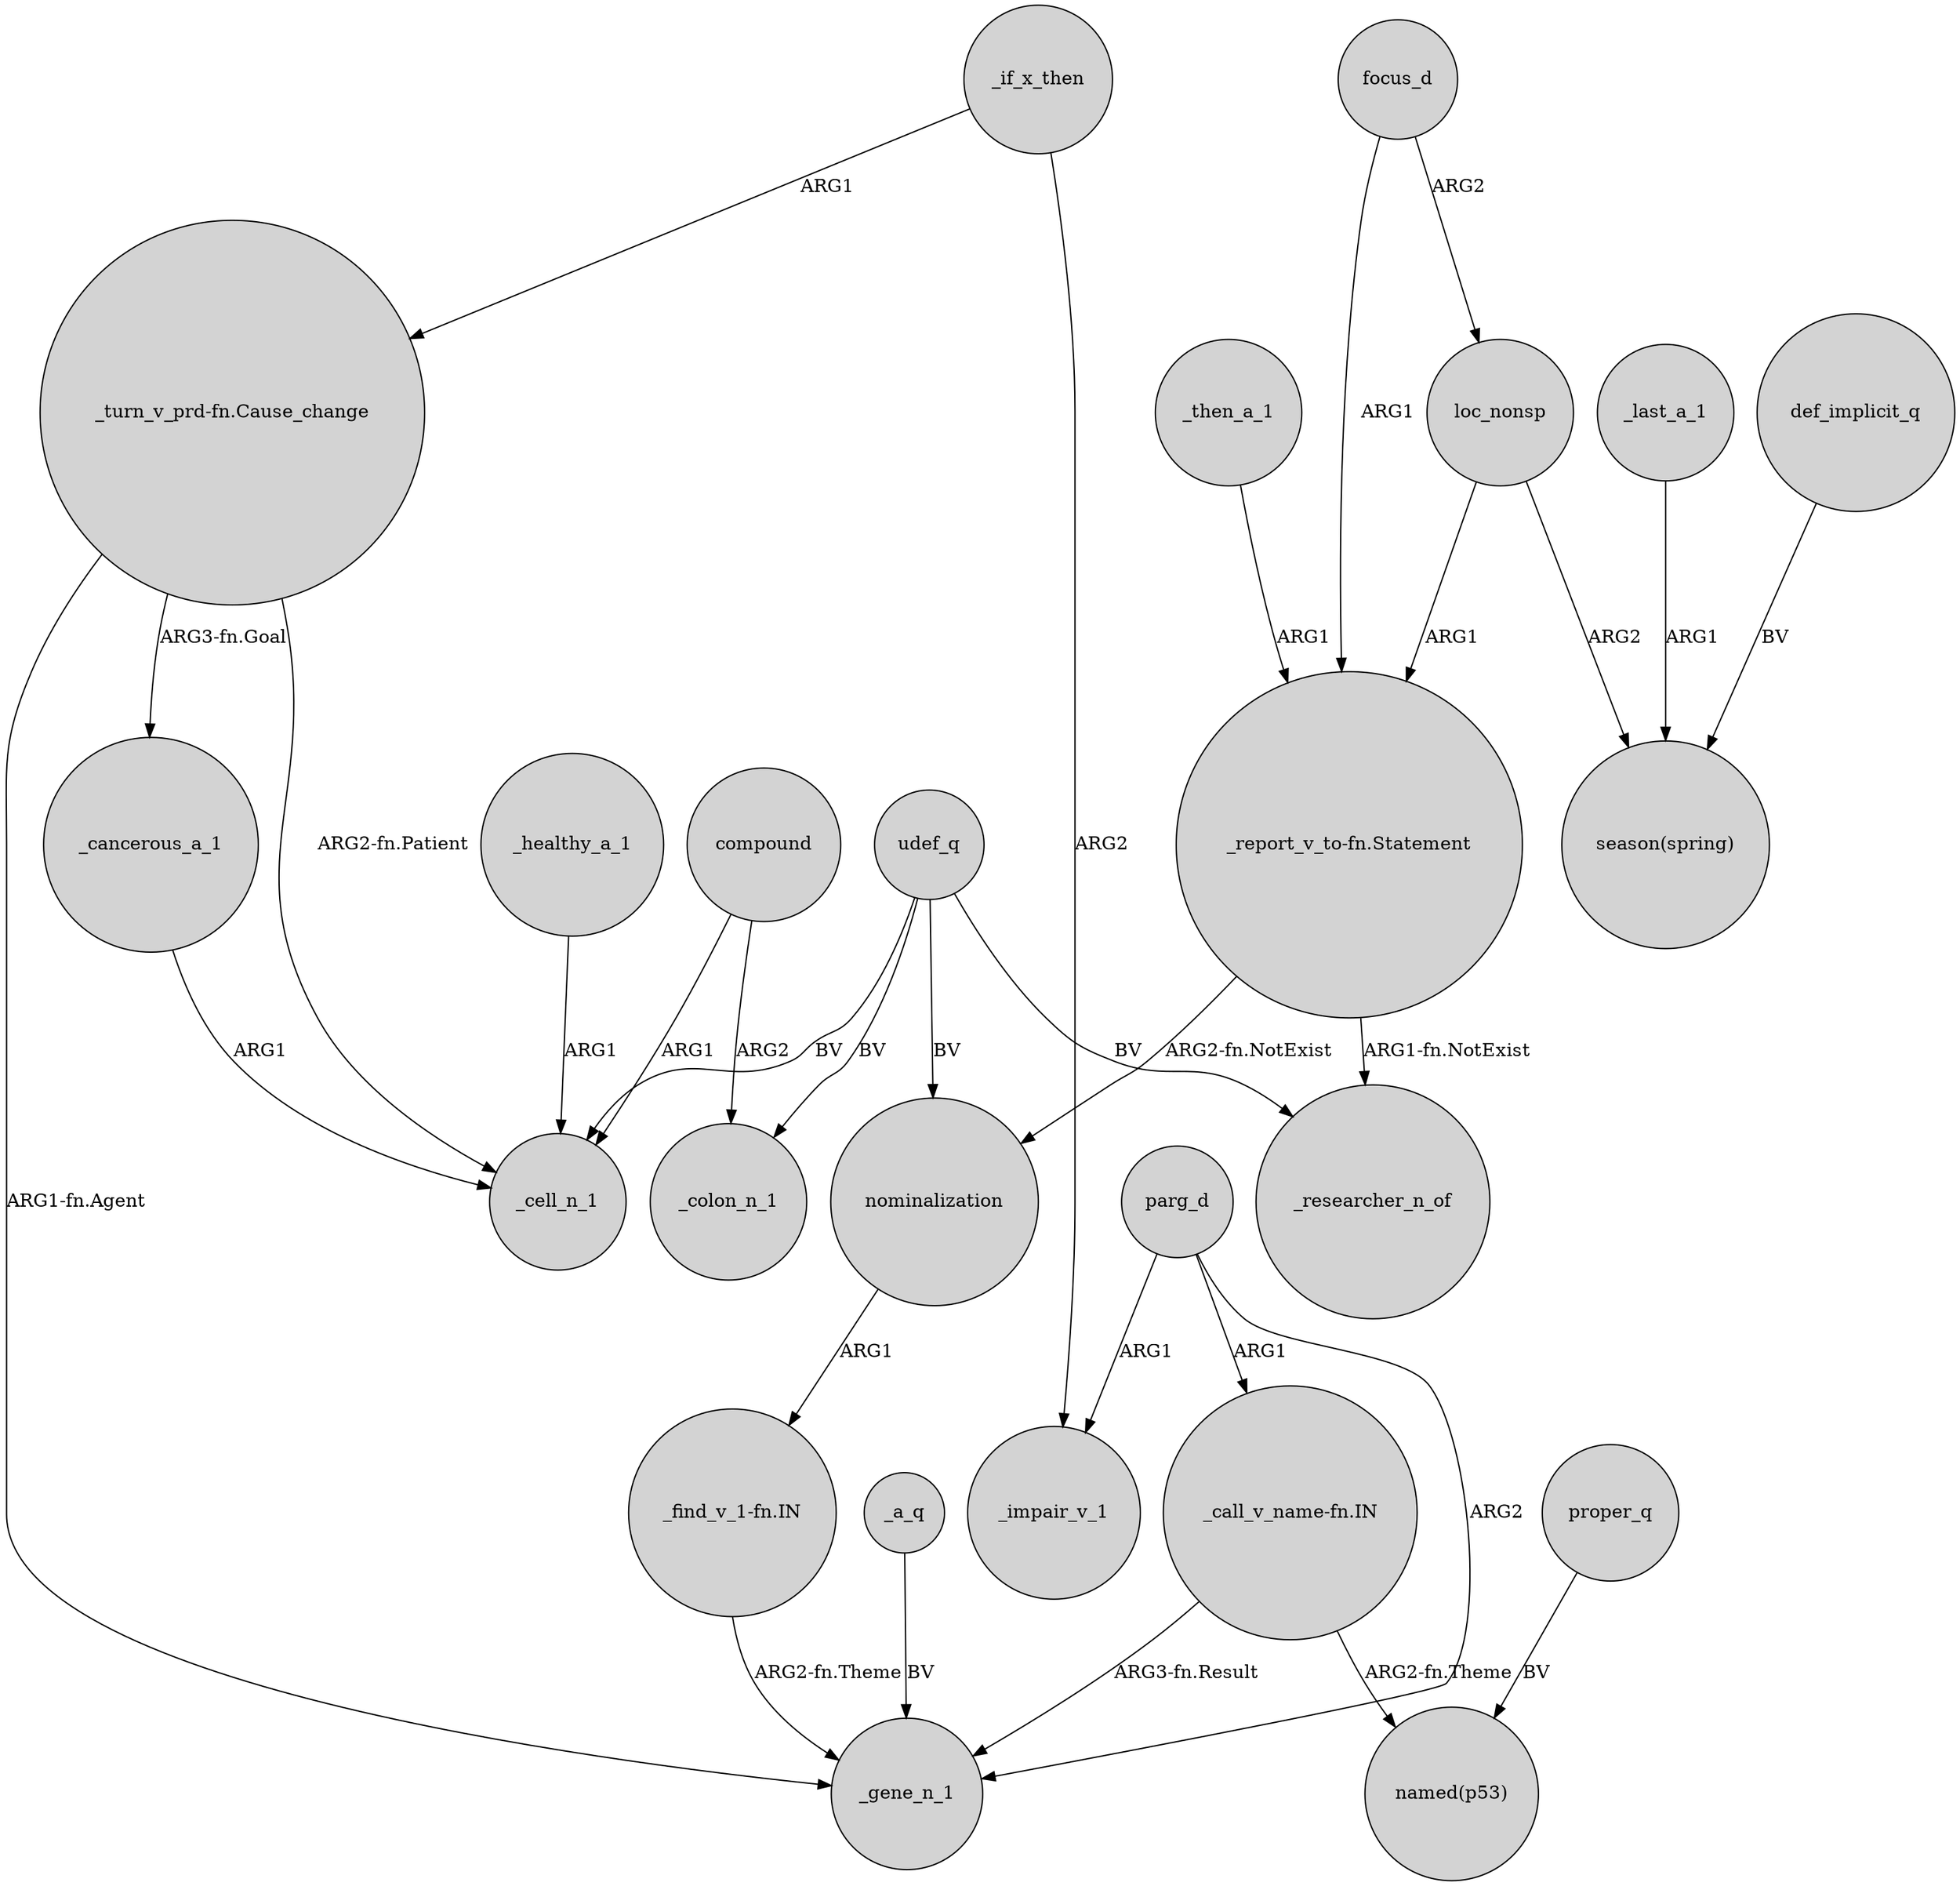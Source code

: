 digraph {
	node [shape=circle style=filled]
	focus_d -> loc_nonsp [label=ARG2]
	_cancerous_a_1 -> _cell_n_1 [label=ARG1]
	focus_d -> "_report_v_to-fn.Statement" [label=ARG1]
	"_turn_v_prd-fn.Cause_change" -> _gene_n_1 [label="ARG1-fn.Agent"]
	_a_q -> _gene_n_1 [label=BV]
	loc_nonsp -> "season(spring)" [label=ARG2]
	"_turn_v_prd-fn.Cause_change" -> _cell_n_1 [label="ARG2-fn.Patient"]
	loc_nonsp -> "_report_v_to-fn.Statement" [label=ARG1]
	_then_a_1 -> "_report_v_to-fn.Statement" [label=ARG1]
	_if_x_then -> _impair_v_1 [label=ARG2]
	nominalization -> "_find_v_1-fn.IN" [label=ARG1]
	parg_d -> "_call_v_name-fn.IN" [label=ARG1]
	"_report_v_to-fn.Statement" -> nominalization [label="ARG2-fn.NotExist"]
	_if_x_then -> "_turn_v_prd-fn.Cause_change" [label=ARG1]
	parg_d -> _gene_n_1 [label=ARG2]
	proper_q -> "named(p53)" [label=BV]
	udef_q -> _researcher_n_of [label=BV]
	"_call_v_name-fn.IN" -> _gene_n_1 [label="ARG3-fn.Result"]
	"_report_v_to-fn.Statement" -> _researcher_n_of [label="ARG1-fn.NotExist"]
	compound -> _cell_n_1 [label=ARG1]
	"_turn_v_prd-fn.Cause_change" -> _cancerous_a_1 [label="ARG3-fn.Goal"]
	_healthy_a_1 -> _cell_n_1 [label=ARG1]
	udef_q -> nominalization [label=BV]
	udef_q -> _cell_n_1 [label=BV]
	compound -> _colon_n_1 [label=ARG2]
	_last_a_1 -> "season(spring)" [label=ARG1]
	udef_q -> _colon_n_1 [label=BV]
	def_implicit_q -> "season(spring)" [label=BV]
	parg_d -> _impair_v_1 [label=ARG1]
	"_call_v_name-fn.IN" -> "named(p53)" [label="ARG2-fn.Theme"]
	"_find_v_1-fn.IN" -> _gene_n_1 [label="ARG2-fn.Theme"]
}
